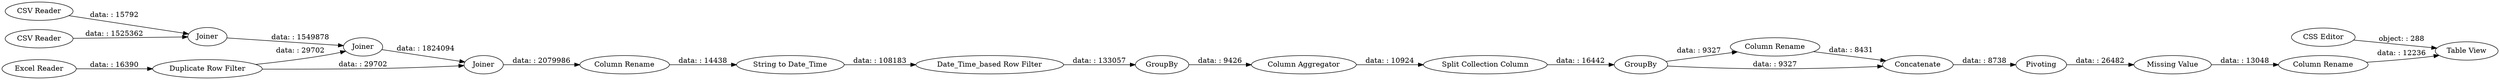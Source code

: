 digraph {
	"-7794056293708138518_22" [label="CSS Editor"]
	"-7794056293708138518_34" [label="Split Collection Column"]
	"-7794056293708138518_2" [label="CSV Reader"]
	"-7794056293708138518_36" [label="Column Rename"]
	"-7794056293708138518_1" [label="CSV Reader"]
	"-7794056293708138518_21" [label="Table View"]
	"-7794056293708138518_29" [label="Column Rename"]
	"-7794056293708138518_3" [label="Excel Reader"]
	"-7794056293708138518_20" [label="Missing Value"]
	"-7794056293708138518_35" [label=GroupBy]
	"-7794056293708138518_38" [label="Column Rename"]
	"-7794056293708138518_33" [label="Column Aggregator"]
	"-7794056293708138518_14" [label="String to Date_Time"]
	"-7794056293708138518_18" [label="Duplicate Row Filter"]
	"-7794056293708138518_37" [label=Concatenate]
	"-7794056293708138518_15" [label="Date_Time_based Row Filter"]
	"-7794056293708138518_11" [label=GroupBy]
	"-7794056293708138518_12" [label=Pivoting]
	"-7794056293708138518_4" [label=Joiner]
	"-7794056293708138518_17" [label=Joiner]
	"-7794056293708138518_16" [label=Joiner]
	"-7794056293708138518_33" -> "-7794056293708138518_34" [label="data: : 10924"]
	"-7794056293708138518_34" -> "-7794056293708138518_35" [label="data: : 16442"]
	"-7794056293708138518_18" -> "-7794056293708138518_17" [label="data: : 29702"]
	"-7794056293708138518_4" -> "-7794056293708138518_16" [label="data: : 1549878"]
	"-7794056293708138518_15" -> "-7794056293708138518_11" [label="data: : 133057"]
	"-7794056293708138518_1" -> "-7794056293708138518_4" [label="data: : 1525362"]
	"-7794056293708138518_2" -> "-7794056293708138518_4" [label="data: : 15792"]
	"-7794056293708138518_35" -> "-7794056293708138518_36" [label="data: : 9327"]
	"-7794056293708138518_3" -> "-7794056293708138518_18" [label="data: : 16390"]
	"-7794056293708138518_35" -> "-7794056293708138518_37" [label="data: : 9327"]
	"-7794056293708138518_14" -> "-7794056293708138518_15" [label="data: : 108183"]
	"-7794056293708138518_20" -> "-7794056293708138518_38" [label="data: : 13048"]
	"-7794056293708138518_12" -> "-7794056293708138518_20" [label="data: : 26482"]
	"-7794056293708138518_18" -> "-7794056293708138518_16" [label="data: : 29702"]
	"-7794056293708138518_36" -> "-7794056293708138518_37" [label="data: : 8431"]
	"-7794056293708138518_29" -> "-7794056293708138518_14" [label="data: : 14438"]
	"-7794056293708138518_37" -> "-7794056293708138518_12" [label="data: : 8738"]
	"-7794056293708138518_11" -> "-7794056293708138518_33" [label="data: : 9426"]
	"-7794056293708138518_16" -> "-7794056293708138518_17" [label="data: : 1824094"]
	"-7794056293708138518_17" -> "-7794056293708138518_29" [label="data: : 2079986"]
	"-7794056293708138518_22" -> "-7794056293708138518_21" [label="object: : 288"]
	"-7794056293708138518_38" -> "-7794056293708138518_21" [label="data: : 12236"]
	rankdir=LR
}
